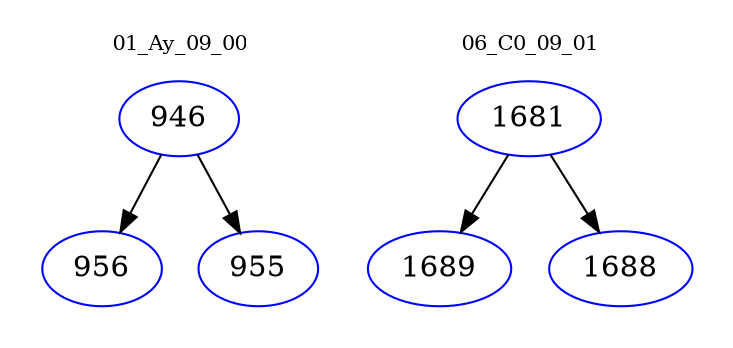 digraph{
subgraph cluster_0 {
color = white
label = "01_Ay_09_00";
fontsize=10;
T0_946 [label="946", color="blue"]
T0_946 -> T0_956 [color="black"]
T0_956 [label="956", color="blue"]
T0_946 -> T0_955 [color="black"]
T0_955 [label="955", color="blue"]
}
subgraph cluster_1 {
color = white
label = "06_C0_09_01";
fontsize=10;
T1_1681 [label="1681", color="blue"]
T1_1681 -> T1_1689 [color="black"]
T1_1689 [label="1689", color="blue"]
T1_1681 -> T1_1688 [color="black"]
T1_1688 [label="1688", color="blue"]
}
}

